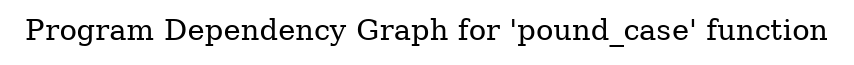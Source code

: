 digraph "Program Dependency Graph for 'pound_case' function" {
	label="Program Dependency Graph for 'pound_case' function";

}
